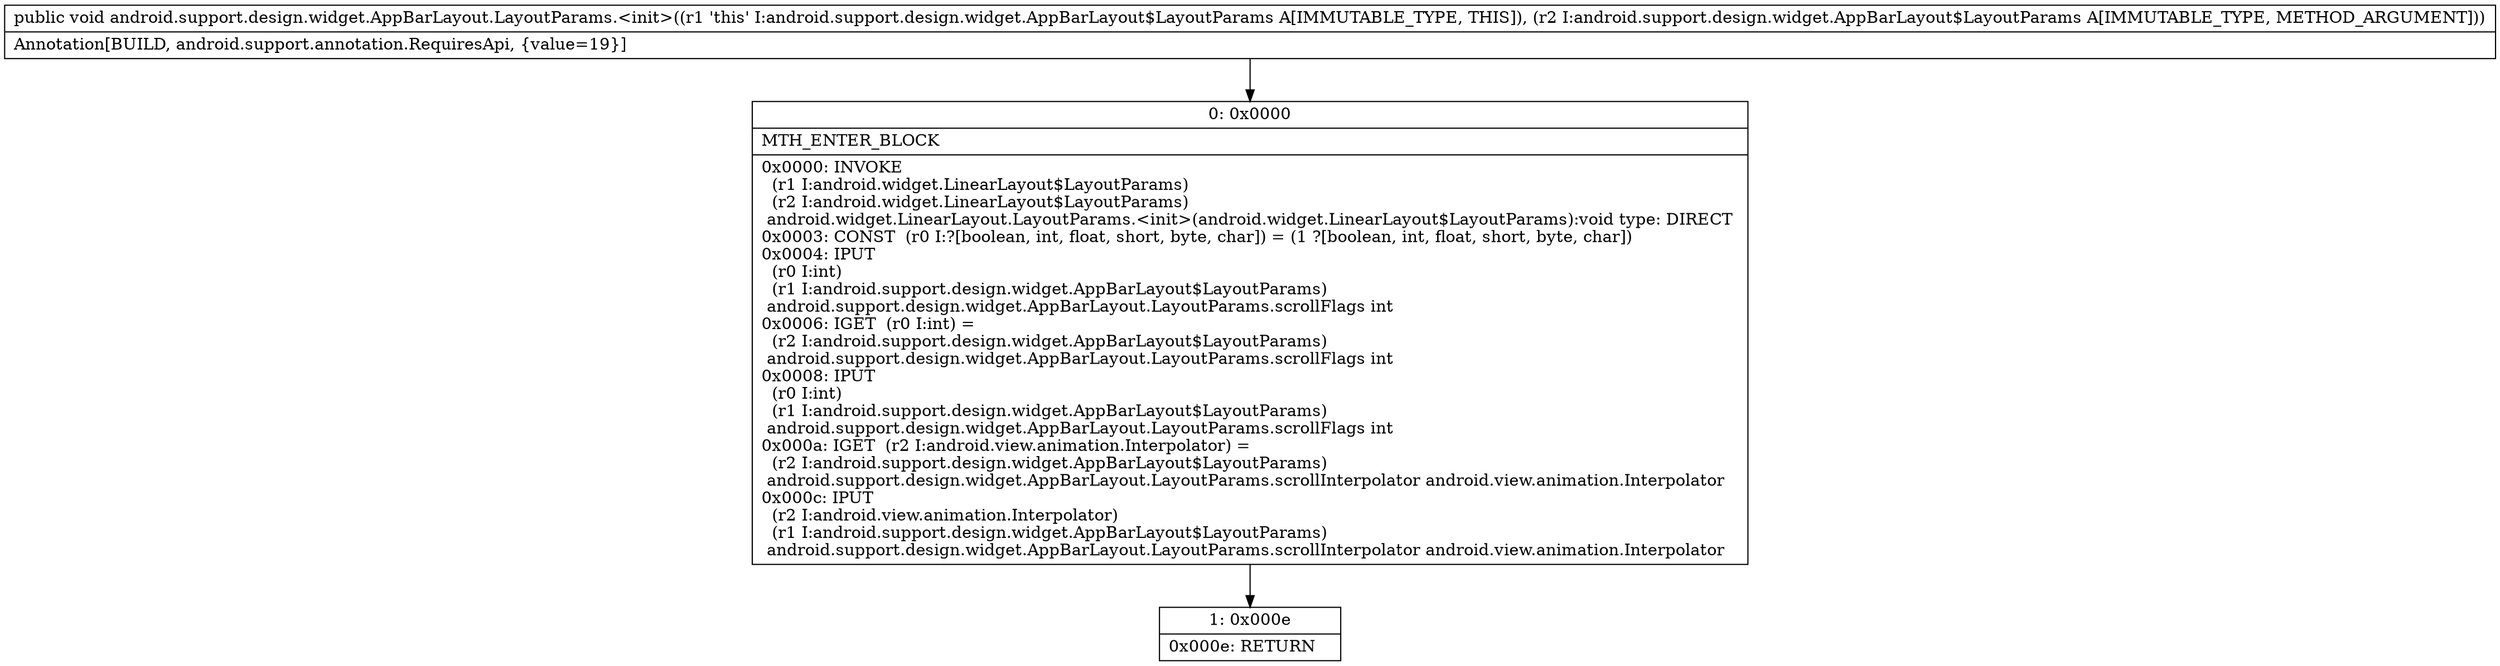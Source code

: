 digraph "CFG forandroid.support.design.widget.AppBarLayout.LayoutParams.\<init\>(Landroid\/support\/design\/widget\/AppBarLayout$LayoutParams;)V" {
Node_0 [shape=record,label="{0\:\ 0x0000|MTH_ENTER_BLOCK\l|0x0000: INVOKE  \l  (r1 I:android.widget.LinearLayout$LayoutParams)\l  (r2 I:android.widget.LinearLayout$LayoutParams)\l android.widget.LinearLayout.LayoutParams.\<init\>(android.widget.LinearLayout$LayoutParams):void type: DIRECT \l0x0003: CONST  (r0 I:?[boolean, int, float, short, byte, char]) = (1 ?[boolean, int, float, short, byte, char]) \l0x0004: IPUT  \l  (r0 I:int)\l  (r1 I:android.support.design.widget.AppBarLayout$LayoutParams)\l android.support.design.widget.AppBarLayout.LayoutParams.scrollFlags int \l0x0006: IGET  (r0 I:int) = \l  (r2 I:android.support.design.widget.AppBarLayout$LayoutParams)\l android.support.design.widget.AppBarLayout.LayoutParams.scrollFlags int \l0x0008: IPUT  \l  (r0 I:int)\l  (r1 I:android.support.design.widget.AppBarLayout$LayoutParams)\l android.support.design.widget.AppBarLayout.LayoutParams.scrollFlags int \l0x000a: IGET  (r2 I:android.view.animation.Interpolator) = \l  (r2 I:android.support.design.widget.AppBarLayout$LayoutParams)\l android.support.design.widget.AppBarLayout.LayoutParams.scrollInterpolator android.view.animation.Interpolator \l0x000c: IPUT  \l  (r2 I:android.view.animation.Interpolator)\l  (r1 I:android.support.design.widget.AppBarLayout$LayoutParams)\l android.support.design.widget.AppBarLayout.LayoutParams.scrollInterpolator android.view.animation.Interpolator \l}"];
Node_1 [shape=record,label="{1\:\ 0x000e|0x000e: RETURN   \l}"];
MethodNode[shape=record,label="{public void android.support.design.widget.AppBarLayout.LayoutParams.\<init\>((r1 'this' I:android.support.design.widget.AppBarLayout$LayoutParams A[IMMUTABLE_TYPE, THIS]), (r2 I:android.support.design.widget.AppBarLayout$LayoutParams A[IMMUTABLE_TYPE, METHOD_ARGUMENT]))  | Annotation[BUILD, android.support.annotation.RequiresApi, \{value=19\}]\l}"];
MethodNode -> Node_0;
Node_0 -> Node_1;
}

